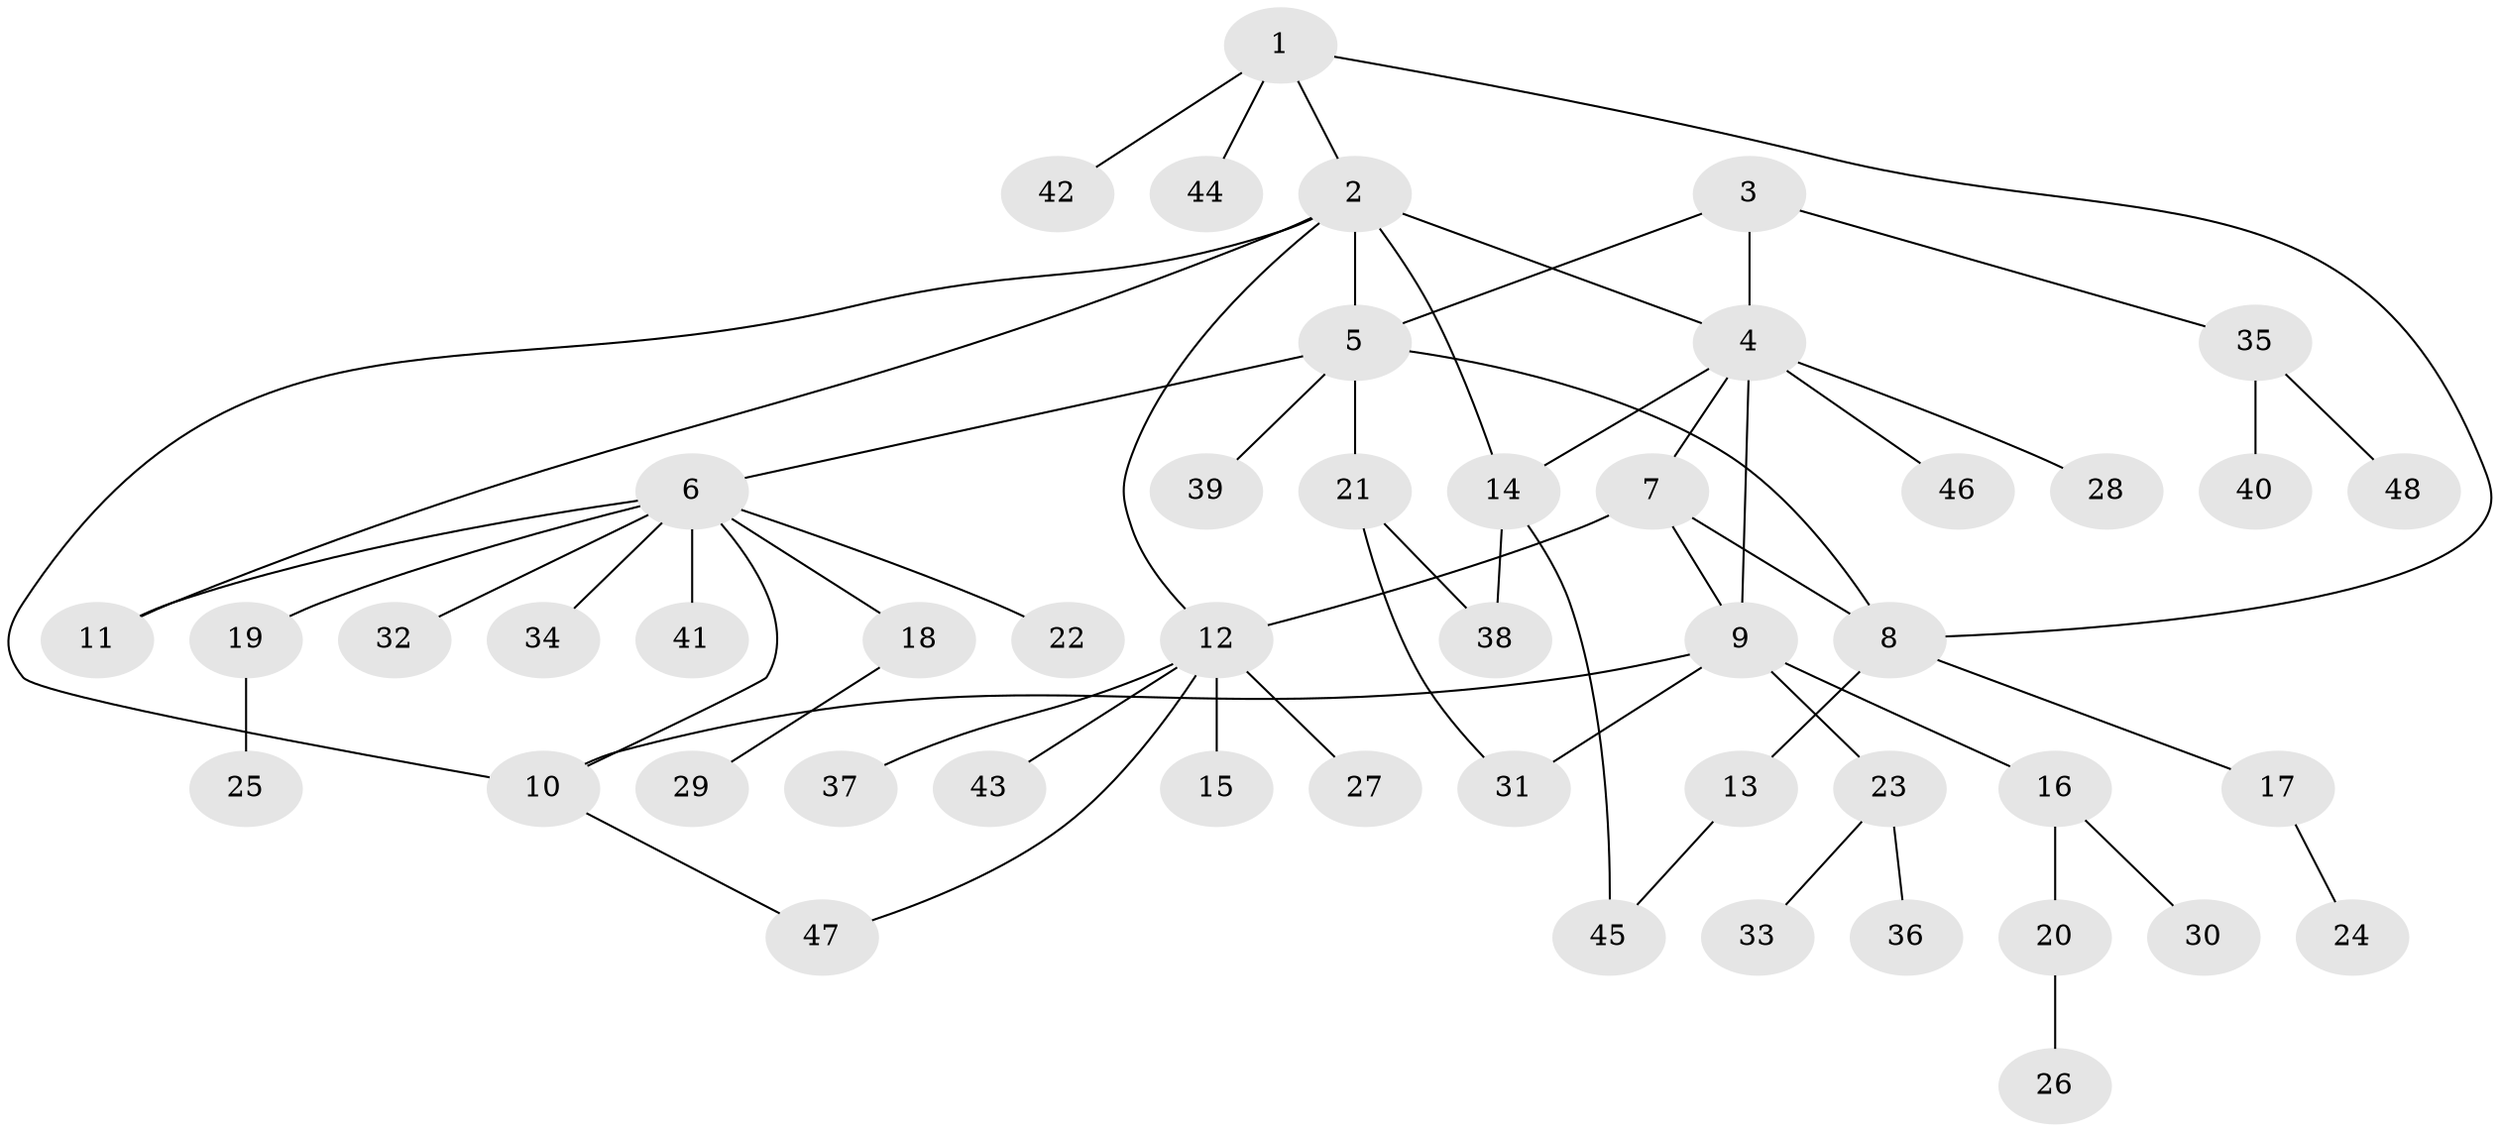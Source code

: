 // Generated by graph-tools (version 1.1) at 2025/15/03/09/25 04:15:50]
// undirected, 48 vertices, 60 edges
graph export_dot {
graph [start="1"]
  node [color=gray90,style=filled];
  1;
  2;
  3;
  4;
  5;
  6;
  7;
  8;
  9;
  10;
  11;
  12;
  13;
  14;
  15;
  16;
  17;
  18;
  19;
  20;
  21;
  22;
  23;
  24;
  25;
  26;
  27;
  28;
  29;
  30;
  31;
  32;
  33;
  34;
  35;
  36;
  37;
  38;
  39;
  40;
  41;
  42;
  43;
  44;
  45;
  46;
  47;
  48;
  1 -- 2;
  1 -- 8;
  1 -- 42;
  1 -- 44;
  2 -- 4;
  2 -- 5;
  2 -- 10;
  2 -- 11;
  2 -- 12;
  2 -- 14;
  3 -- 4;
  3 -- 5;
  3 -- 35;
  4 -- 7;
  4 -- 9;
  4 -- 14;
  4 -- 28;
  4 -- 46;
  5 -- 6;
  5 -- 8;
  5 -- 21;
  5 -- 39;
  6 -- 10;
  6 -- 11;
  6 -- 18;
  6 -- 19;
  6 -- 22;
  6 -- 32;
  6 -- 34;
  6 -- 41;
  7 -- 8;
  7 -- 9;
  7 -- 12;
  8 -- 13;
  8 -- 17;
  9 -- 10;
  9 -- 16;
  9 -- 23;
  9 -- 31;
  10 -- 47;
  12 -- 15;
  12 -- 27;
  12 -- 37;
  12 -- 43;
  12 -- 47;
  13 -- 45;
  14 -- 38;
  14 -- 45;
  16 -- 20;
  16 -- 30;
  17 -- 24;
  18 -- 29;
  19 -- 25;
  20 -- 26;
  21 -- 31;
  21 -- 38;
  23 -- 33;
  23 -- 36;
  35 -- 40;
  35 -- 48;
}
